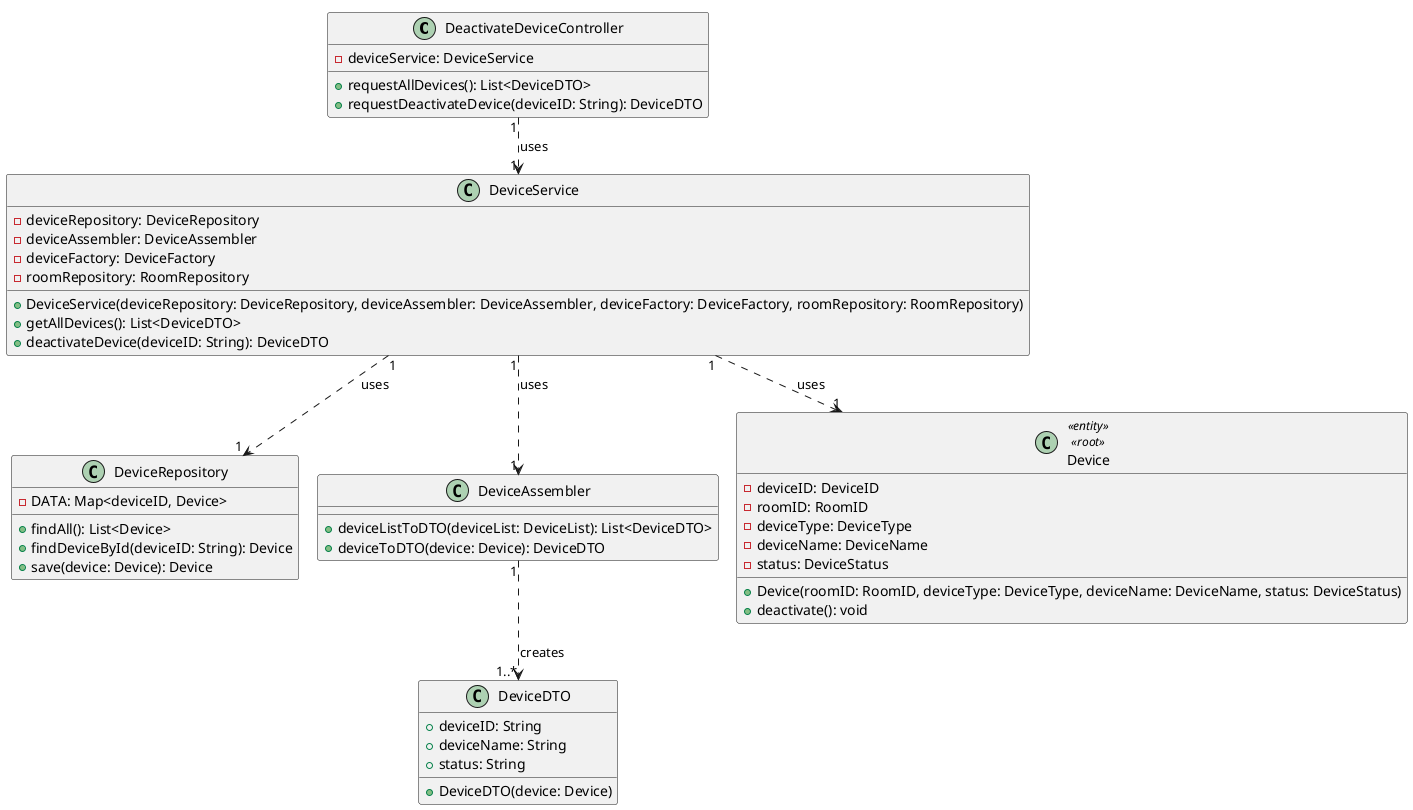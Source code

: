 @startuml
'https://plantuml.com/class-diagram

!pragma layout smetana
!pragma scale 100 width
!pragma useVerticalIfPossible

class DeactivateDeviceController {
    -deviceService: DeviceService
    +requestAllDevices(): List<DeviceDTO>
    +requestDeactivateDevice(deviceID: String): DeviceDTO
}

class DeviceService {
    -deviceRepository: DeviceRepository
    -deviceAssembler: DeviceAssembler
    -deviceFactory: DeviceFactory
    -roomRepository: RoomRepository
    +DeviceService(deviceRepository: DeviceRepository, deviceAssembler: DeviceAssembler, deviceFactory: DeviceFactory, roomRepository: RoomRepository)
    +getAllDevices(): List<DeviceDTO>
    +deactivateDevice(deviceID: String): DeviceDTO
}

class DeviceRepository {
    -DATA: Map<deviceID, Device>
    +findAll(): List<Device>
    +findDeviceById(deviceID: String): Device
    +save(device: Device): Device
}

class DeviceAssembler {
    +deviceListToDTO(deviceList: DeviceList): List<DeviceDTO>
    +deviceToDTO(device: Device): DeviceDTO
}


class DeviceDTO {
    +deviceID: String
    + deviceName: String
    +status: String
    +DeviceDTO(device: Device)
}

class Device<<entity>><<root>> {
    -deviceID: DeviceID
    -roomID: RoomID
    -deviceType: DeviceType
    -deviceName: DeviceName
    -status: DeviceStatus
    +Device(roomID: RoomID, deviceType: DeviceType, deviceName: DeviceName, status: DeviceStatus)
    +deactivate(): void
}

DeactivateDeviceController "1" ..> "1" DeviceService: uses >
DeviceService "1" ..> "1" DeviceRepository: uses >
DeviceService "1" ..> "1" DeviceAssembler: uses >
DeviceAssembler "1" ..> "1..*" DeviceDTO: creates >
DeviceService "1" ..> "1" Device: uses
@enduml
